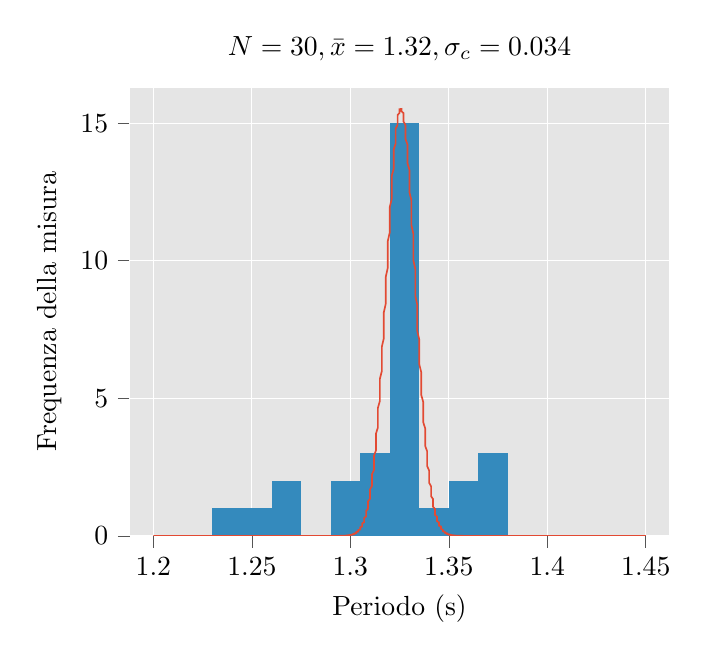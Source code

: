% This file was created by tikzplotlib v0.9.1.
\begin{tikzpicture}

\definecolor{color0}{rgb}{0.204,0.541,0.741}
\definecolor{color1}{rgb}{0.886,0.29,0.2}

\begin{axis}[
axis background/.style={fill=white!89.804!black},
axis line style={white},
tick align=outside,
tick pos=left,
title={\(\displaystyle N=30, \bar{x}=1.32, \sigma_c=0.034\)},
x grid style={white},
xlabel={Periodo (s)},
xmajorgrids,
xmin=1.188, xmax=1.462,
xtick style={color=white!33.333!black},
y grid style={white},
ylabel={Frequenza della misura},
ymajorgrids,
ymin=0, ymax=16.293,
ytick style={color=white!33.333!black}
]
\draw[draw=none,fill=color0,very thin] (axis cs:1.23,0) rectangle (axis cs:1.245,1);
\draw[draw=none,fill=color0,very thin] (axis cs:1.245,0) rectangle (axis cs:1.26,1);
\draw[draw=none,fill=color0,very thin] (axis cs:1.26,0) rectangle (axis cs:1.275,2);
\draw[draw=none,fill=color0,very thin] (axis cs:1.275,0) rectangle (axis cs:1.29,0);
\draw[draw=none,fill=color0,very thin] (axis cs:1.29,0) rectangle (axis cs:1.305,2);
\draw[draw=none,fill=color0,very thin] (axis cs:1.305,0) rectangle (axis cs:1.32,3);
\draw[draw=none,fill=color0,very thin] (axis cs:1.32,0) rectangle (axis cs:1.335,15);
\draw[draw=none,fill=color0,very thin] (axis cs:1.335,0) rectangle (axis cs:1.35,1);
\draw[draw=none,fill=color0,very thin] (axis cs:1.35,0) rectangle (axis cs:1.365,2);
\draw[draw=none,fill=color0,very thin] (axis cs:1.365,0) rectangle (axis cs:1.38,3);
\addplot [semithick, color1]
table {%
1.2 7.474e-65
1.2 1.36e-64
1.201 2.472e-64
1.201 4.488e-64
1.201 8.138e-64
1.201 1.474e-63
1.202 2.666e-63
1.202 4.817e-63
1.202 8.692e-63
1.202 1.567e-62
1.203 2.82e-62
1.203 5.072e-62
1.203 9.108e-62
1.203 1.634e-61
1.204 2.927e-61
1.204 5.239e-61
1.204 9.364e-61
1.204 1.672e-60
1.205 2.981e-60
1.205 5.309e-60
1.205 9.445e-60
1.205 1.678e-59
1.206 2.978e-59
1.206 5.279e-59
1.206 9.346e-59
1.206 1.653e-58
1.207 2.919e-58
1.207 5.15e-58
1.207 9.073e-58
1.207 1.597e-57
1.208 2.807e-57
1.208 4.928e-57
1.208 8.642e-57
1.208 1.514e-56
1.209 2.648e-56
1.209 4.627e-56
1.209 8.075e-56
1.209 1.408e-55
1.21 2.451e-55
1.21 4.262e-55
1.21 7.403e-55
1.21 1.284e-54
1.211 2.225e-54
1.211 3.852e-54
1.211 6.658e-54
1.211 1.15e-53
1.212 1.983e-53
1.212 3.415e-53
1.212 5.875e-53
1.212 1.01e-52
1.213 1.733e-52
1.213 2.97e-52
1.213 5.086e-52
1.213 8.698e-52
1.214 1.486e-51
1.214 2.535e-51
1.214 4.32e-51
1.214 7.352e-51
1.215 1.25e-50
1.215 2.122e-50
1.215 3.599e-50
1.215 6.097e-50
1.216 1.032e-49
1.216 1.743e-49
1.216 2.942e-49
1.216 4.96e-49
1.217 8.352e-49
1.217 1.405e-48
1.217 2.36e-48
1.217 3.959e-48
1.218 6.635e-48
1.218 1.111e-47
1.218 1.857e-47
1.218 3.1e-47
1.219 5.171e-47
1.219 8.614e-47
1.219 1.433e-46
1.219 2.382e-46
1.22 3.954e-46
1.22 6.555e-46
1.22 1.085e-45
1.22 1.795e-45
1.221 2.966e-45
1.221 4.893e-45
1.221 8.064e-45
1.221 1.327e-44
1.222 2.183e-44
1.222 3.584e-44
1.222 5.878e-44
1.222 9.63e-44
1.223 1.576e-43
1.223 2.575e-43
1.223 4.204e-43
1.223 6.854e-43
1.224 1.116e-42
1.224 1.816e-42
1.224 2.95e-42
1.224 4.786e-42
1.225 7.757e-42
1.225 1.256e-41
1.225 2.03e-41
1.225 3.279e-41
1.226 5.289e-41
1.226 8.52e-41
1.226 1.371e-40
1.226 2.204e-40
1.227 3.538e-40
1.227 5.672e-40
1.227 9.084e-40
1.227 1.453e-39
1.228 2.321e-39
1.228 3.704e-39
1.228 5.904e-39
1.228 9.4e-39
1.229 1.495e-38
1.229 2.374e-38
1.229 3.765e-38
1.229 5.966e-38
1.23 9.44e-38
1.23 1.492e-37
1.23 2.356e-37
1.23 3.714e-37
1.231 5.85e-37
1.231 9.202e-37
1.231 1.446e-36
1.231 2.269e-36
1.232 3.557e-36
1.232 5.568e-36
1.232 8.707e-36
1.232 1.36e-35
1.233 2.121e-35
1.233 3.305e-35
1.233 5.144e-35
1.233 7.995e-35
1.234 1.241e-34
1.234 1.925e-34
1.234 2.981e-34
1.234 4.612e-34
1.235 7.126e-34
1.235 1.1e-33
1.235 1.695e-33
1.235 2.61e-33
1.236 4.014e-33
1.236 6.165e-33
1.236 9.458e-33
1.236 1.449e-32
1.237 2.218e-32
1.237 3.39e-32
1.237 5.176e-32
1.237 7.894e-32
1.238 1.202e-31
1.238 1.829e-31
1.238 2.78e-31
1.238 4.219e-31
1.239 6.395e-31
1.239 9.682e-31
1.239 1.464e-30
1.239 2.212e-30
1.24 3.337e-30
1.24 5.028e-30
1.24 7.568e-30
1.24 1.138e-29
1.241 1.708e-29
1.241 2.562e-29
1.241 3.837e-29
1.241 5.741e-29
1.242 8.579e-29
1.242 1.28e-28
1.242 1.909e-28
1.242 2.842e-28
1.243 4.227e-28
1.243 6.279e-28
1.243 9.316e-28
1.243 1.381e-27
1.244 2.043e-27
1.244 3.021e-27
1.244 4.461e-27
1.244 6.579e-27
1.245 9.691e-27
1.245 1.426e-26
1.245 2.095e-26
1.245 3.076e-26
1.246 4.509e-26
1.246 6.603e-26
1.246 9.657e-26
1.246 1.411e-25
1.247 2.058e-25
1.247 3.0e-25
1.247 4.366e-25
1.247 6.348e-25
1.248 9.218e-25
1.248 1.337e-24
1.248 1.937e-24
1.248 2.803e-24
1.249 4.05e-24
1.249 5.846e-24
1.249 8.429e-24
1.249 1.214e-23
1.25 1.746e-23
1.25 2.508e-23
1.25 3.599e-23
1.25 5.158e-23
1.251 7.383e-23
1.251 1.056e-22
1.251 1.508e-22
1.251 2.15e-22
1.252 3.063e-22
1.252 4.359e-22
1.252 6.195e-22
1.252 8.794e-22
1.253 1.247e-21
1.253 1.766e-21
1.253 2.498e-21
1.253 3.529e-21
1.254 4.98e-21
1.254 7.018e-21
1.254 9.88e-21
1.254 1.389e-20
1.255 1.951e-20
1.255 2.737e-20
1.255 3.834e-20
1.255 5.365e-20
1.256 7.499e-20
1.256 1.047e-19
1.256 1.46e-19
1.256 2.033e-19
1.257 2.828e-19
1.257 3.929e-19
1.257 5.452e-19
1.257 7.557e-19
1.258 1.046e-18
1.258 1.447e-18
1.258 1.998e-18
1.258 2.756e-18
1.259 3.797e-18
1.259 5.226e-18
1.259 7.183e-18
1.259 9.861e-18
1.26 1.352e-17
1.26 1.852e-17
1.26 2.533e-17
1.26 3.462e-17
1.261 4.724e-17
1.261 6.439e-17
1.261 8.767e-17
1.261 1.192e-16
1.262 1.619e-16
1.262 2.197e-16
1.262 2.976e-16
1.262 4.028e-16
1.263 5.445e-16
1.263 7.351e-16
1.263 9.913e-16
1.263 1.335e-15
1.264 1.796e-15
1.264 2.414e-15
1.264 3.239e-15
1.264 4.342e-15
1.265 5.814e-15
1.265 7.774e-15
1.265 1.038e-14
1.265 1.385e-14
1.266 1.846e-14
1.266 2.457e-14
1.266 3.266e-14
1.266 4.336e-14
1.267 5.751e-14
1.267 7.617e-14
1.267 1.008e-13
1.267 1.332e-13
1.268 1.758e-13
1.268 2.317e-13
1.268 3.051e-13
1.268 4.012e-13
1.269 5.27e-13
1.269 6.914e-13
1.269 9.061e-13
1.269 1.186e-12
1.27 1.55e-12
1.27 2.024e-12
1.27 2.64e-12
1.27 3.439e-12
1.271 4.474e-12
1.271 5.814e-12
1.271 7.547e-12
1.271 9.784e-12
1.272 1.267e-11
1.272 1.638e-11
1.272 2.117e-11
1.272 2.731e-11
1.273 3.519e-11
1.273 4.53e-11
1.273 5.824e-11
1.273 7.478e-11
1.274 9.591e-11
1.274 1.229e-10
1.274 1.572e-10
1.274 2.009e-10
1.275 2.564e-10
1.275 3.269e-10
1.275 4.163e-10
1.275 5.295e-10
1.276 6.727e-10
1.276 8.535e-10
1.276 1.082e-09
1.276 1.369e-09
1.277 1.731e-09
1.277 2.186e-09
1.277 2.757e-09
1.277 3.474e-09
1.278 4.371e-09
1.278 5.493e-09
1.278 6.895e-09
1.278 8.645e-09
1.279 1.083e-08
1.279 1.354e-08
1.279 1.692e-08
1.279 2.111e-08
1.28 2.631e-08
1.28 3.275e-08
1.28 4.072e-08
1.28 5.057e-08
1.281 6.273e-08
1.281 7.772e-08
1.281 9.617e-08
1.281 1.189e-07
1.282 1.467e-07
1.282 1.809e-07
1.282 2.228e-07
1.282 2.741e-07
1.283 3.367e-07
1.283 4.132e-07
1.283 5.064e-07
1.283 6.2e-07
1.284 7.581e-07
1.284 9.258e-07
1.284 1.129e-06
1.284 1.376e-06
1.285 1.674e-06
1.285 2.035e-06
1.285 2.471e-06
1.285 2.996e-06
1.286 3.628e-06
1.286 4.389e-06
1.286 5.303e-06
1.286 6.4e-06
1.287 7.714e-06
1.287 9.287e-06
1.287 1.117e-05
1.287 1.341e-05
1.288 1.609e-05
1.288 1.928e-05
1.288 2.307e-05
1.288 2.758e-05
1.289 3.292e-05
1.289 3.926e-05
1.289 4.676e-05
1.289 5.563e-05
1.29 6.61e-05
1.29 7.844e-05
1.29 9.298e-05
1.29 0.0
1.291 0.0
1.291 0.0
1.291 0.0
1.291 0.0
1.292 0.0
1.292 0.0
1.292 0.0
1.292 0.0
1.293 0.0
1.293 0.001
1.293 0.001
1.293 0.001
1.294 0.001
1.294 0.001
1.294 0.001
1.294 0.001
1.295 0.002
1.295 0.002
1.295 0.002
1.295 0.003
1.296 0.003
1.296 0.003
1.296 0.004
1.296 0.004
1.297 0.005
1.297 0.006
1.297 0.007
1.297 0.008
1.298 0.009
1.298 0.01
1.298 0.011
1.298 0.013
1.299 0.015
1.299 0.017
1.299 0.019
1.299 0.022
1.3 0.025
1.3 0.028
1.3 0.031
1.3 0.035
1.301 0.04
1.301 0.045
1.301 0.051
1.301 0.057
1.302 0.064
1.302 0.072
1.302 0.08
1.302 0.09
1.303 0.1
1.303 0.112
1.303 0.124
1.303 0.138
1.304 0.154
1.304 0.171
1.304 0.189
1.304 0.209
1.305 0.232
1.305 0.256
1.305 0.282
1.305 0.311
1.306 0.342
1.306 0.377
1.306 0.413
1.306 0.454
1.307 0.497
1.307 0.544
1.307 0.594
1.307 0.649
1.308 0.707
1.308 0.77
1.308 0.838
1.308 0.91
1.309 0.988
1.309 1.07
1.309 1.159
1.309 1.253
1.31 1.353
1.31 1.46
1.31 1.572
1.31 1.692
1.311 1.819
1.311 1.952
1.311 2.094
1.311 2.242
1.312 2.398
1.312 2.562
1.312 2.734
1.312 2.915
1.313 3.103
1.313 3.299
1.313 3.504
1.313 3.717
1.314 3.938
1.314 4.168
1.314 4.405
1.314 4.651
1.315 4.904
1.315 5.165
1.315 5.434
1.315 5.709
1.316 5.991
1.316 6.28
1.316 6.575
1.316 6.876
1.317 7.181
1.317 7.491
1.317 7.806
1.317 8.124
1.318 8.444
1.318 8.767
1.318 9.091
1.318 9.417
1.319 9.742
1.319 10.066
1.319 10.389
1.319 10.709
1.32 11.026
1.32 11.338
1.32 11.646
1.32 11.948
1.321 12.243
1.321 12.53
1.321 12.809
1.321 13.078
1.322 13.337
1.322 13.585
1.322 13.821
1.322 14.044
1.323 14.254
1.323 14.45
1.323 14.631
1.323 14.797
1.324 14.946
1.324 15.079
1.324 15.196
1.324 15.294
1.325 15.375
1.325 15.438
1.325 15.483
1.325 15.509
1.326 15.517
1.326 15.507
1.326 15.478
1.326 15.43
1.327 15.364
1.327 15.281
1.327 15.179
1.327 15.061
1.328 14.925
1.328 14.773
1.328 14.605
1.328 14.422
1.329 14.224
1.329 14.012
1.329 13.787
1.329 13.549
1.33 13.299
1.33 13.039
1.33 12.768
1.33 12.488
1.331 12.199
1.331 11.903
1.331 11.601
1.331 11.292
1.332 10.979
1.332 10.661
1.332 10.341
1.332 10.018
1.333 9.693
1.333 9.368
1.333 9.043
1.333 8.719
1.334 8.396
1.334 8.076
1.334 7.759
1.334 7.445
1.335 7.135
1.335 6.831
1.335 6.531
1.335 6.237
1.336 5.949
1.336 5.668
1.336 5.393
1.336 5.126
1.337 4.866
1.337 4.614
1.337 4.37
1.337 4.133
1.338 3.905
1.338 3.685
1.338 3.473
1.338 3.27
1.339 3.074
1.339 2.887
1.339 2.708
1.339 2.538
1.34 2.375
1.34 2.22
1.34 2.072
1.34 1.932
1.341 1.799
1.341 1.674
1.341 1.555
1.341 1.443
1.342 1.338
1.342 1.239
1.342 1.145
1.342 1.058
1.343 0.976
1.343 0.899
1.343 0.827
1.343 0.761
1.344 0.698
1.344 0.64
1.344 0.586
1.344 0.536
1.345 0.49
1.345 0.447
1.345 0.408
1.345 0.371
1.346 0.338
1.346 0.307
1.346 0.278
1.346 0.252
1.347 0.228
1.347 0.206
1.347 0.186
1.347 0.168
1.348 0.151
1.348 0.136
1.348 0.122
1.348 0.11
1.349 0.098
1.349 0.088
1.349 0.079
1.349 0.07
1.35 0.063
1.35 0.056
1.35 0.05
1.35 0.044
1.351 0.039
1.351 0.035
1.351 0.031
1.351 0.027
1.352 0.024
1.352 0.021
1.352 0.019
1.352 0.017
1.353 0.015
1.353 0.013
1.353 0.011
1.353 0.01
1.354 0.009
1.354 0.008
1.354 0.007
1.354 0.006
1.355 0.005
1.355 0.004
1.355 0.004
1.355 0.003
1.356 0.003
1.356 0.002
1.356 0.002
1.356 0.002
1.357 0.002
1.357 0.001
1.357 0.001
1.357 0.001
1.358 0.001
1.358 0.001
1.358 0.001
1.358 0.001
1.359 0.0
1.359 0.0
1.359 0.0
1.359 0.0
1.36 0.0
1.36 0.0
1.36 0.0
1.36 0.0
1.361 0.0
1.361 0.0
1.361 9.067e-05
1.361 7.648e-05
1.362 6.443e-05
1.362 5.421e-05
1.362 4.557e-05
1.362 3.825e-05
1.363 3.207e-05
1.363 2.686e-05
1.363 2.246e-05
1.363 1.877e-05
1.364 1.566e-05
1.364 1.305e-05
1.364 1.087e-05
1.364 9.035e-06
1.365 7.503e-06
1.365 6.224e-06
1.365 5.157e-06
1.365 4.267e-06
1.366 3.527e-06
1.366 2.912e-06
1.366 2.401e-06
1.366 1.977e-06
1.367 1.626e-06
1.367 1.336e-06
1.367 1.097e-06
1.367 8.988e-07
1.368 7.358e-07
1.368 6.017e-07
1.368 4.914e-07
1.368 4.008e-07
1.369 3.266e-07
1.369 2.658e-07
1.369 2.16e-07
1.369 1.754e-07
1.37 1.422e-07
1.37 1.152e-07
1.37 9.318e-08
1.37 7.529e-08
1.371 6.076e-08
1.371 4.897e-08
1.371 3.943e-08
1.371 3.171e-08
1.372 2.547e-08
1.372 2.043e-08
1.372 1.637e-08
1.372 1.31e-08
1.373 1.047e-08
1.373 8.36e-09
1.373 6.667e-09
1.373 5.31e-09
1.374 4.224e-09
1.374 3.357e-09
1.374 2.664e-09
1.374 2.112e-09
1.375 1.672e-09
1.375 1.322e-09
1.375 1.044e-09
1.375 8.239e-10
1.376 6.492e-10
1.376 5.11e-10
1.376 4.017e-10
1.376 3.154e-10
1.377 2.473e-10
1.377 1.937e-10
1.377 1.516e-10
1.377 1.184e-10
1.378 9.243e-11
1.378 7.206e-11
1.378 5.611e-11
1.378 4.363e-11
1.379 3.389e-11
1.379 2.63e-11
1.379 2.038e-11
1.379 1.577e-11
1.38 1.219e-11
1.38 9.414e-12
1.38 7.26e-12
1.38 5.593e-12
1.381 4.303e-12
1.381 3.307e-12
1.381 2.538e-12
1.381 1.946e-12
1.382 1.49e-12
1.382 1.139e-12
1.382 8.704e-13
1.382 6.641e-13
1.383 5.061e-13
1.383 3.852e-13
1.383 2.929e-13
1.383 2.224e-13
1.384 1.687e-13
1.384 1.278e-13
1.384 9.668e-14
1.384 7.306e-14
1.385 5.515e-14
1.385 4.158e-14
1.385 3.131e-14
1.385 2.355e-14
1.386 1.769e-14
1.386 1.327e-14
1.386 9.948e-15
1.386 7.446e-15
1.387 5.567e-15
1.387 4.157e-15
1.387 3.101e-15
1.387 2.31e-15
1.388 1.719e-15
1.388 1.277e-15
1.388 9.483e-16
1.388 7.031e-16
1.389 5.206e-16
1.389 3.851e-16
1.389 2.845e-16
1.389 2.099e-16
1.39 1.547e-16
1.39 1.139e-16
1.39 8.374e-17
1.39 6.15e-17
1.391 4.511e-17
1.391 3.305e-17
1.391 2.418e-17
1.391 1.768e-17
1.392 1.29e-17
1.392 9.408e-18
1.392 6.852e-18
1.392 4.984e-18
1.393 3.621e-18
1.393 2.628e-18
1.393 1.904e-18
1.393 1.379e-18
1.394 9.969e-19
1.394 7.2e-19
1.394 5.193e-19
1.394 3.742e-19
1.395 2.693e-19
1.395 1.935e-19
1.395 1.389e-19
1.395 9.963e-20
1.396 7.135e-20
1.396 5.104e-20
1.396 3.647e-20
1.396 2.602e-20
1.397 1.855e-20
1.397 1.321e-20
1.397 9.391e-21
1.397 6.67e-21
1.398 4.731e-21
1.398 3.352e-21
1.398 2.372e-21
1.398 1.677e-21
1.399 1.184e-21
1.399 8.349e-22
1.399 5.88e-22
1.399 4.137e-22
1.4 2.907e-22
1.4 2.04e-22
1.4 1.43e-22
1.4 1.001e-22
1.401 7.001e-23
1.401 4.89e-23
1.401 3.411e-23
1.401 2.377e-23
1.402 1.654e-23
1.402 1.15e-23
1.402 7.984e-24
1.402 5.536e-24
1.403 3.835e-24
1.403 2.653e-24
1.403 1.833e-24
1.403 1.265e-24
1.404 8.722e-25
1.404 6.005e-25
1.404 4.13e-25
1.404 2.837e-25
1.405 1.946e-25
1.405 1.334e-25
1.405 9.127e-26
1.405 6.239e-26
1.406 4.26e-26
1.406 2.905e-26
1.406 1.979e-26
1.406 1.346e-26
1.407 9.15e-27
1.407 6.21e-27
1.407 4.21e-27
1.407 2.851e-27
1.408 1.928e-27
1.408 1.302e-27
1.408 8.786e-28
1.408 5.921e-28
1.409 3.985e-28
1.409 2.679e-28
1.409 1.799e-28
1.409 1.207e-28
1.41 8.082e-29
1.41 5.408e-29
1.41 3.614e-29
1.41 2.412e-29
1.411 1.608e-29
1.411 1.071e-29
1.411 7.122e-30
1.411 4.731e-30
1.412 3.139e-30
1.412 2.08e-30
1.412 1.377e-30
1.412 9.104e-31
1.413 6.012e-31
1.413 3.965e-31
1.413 2.612e-31
1.413 1.719e-31
1.414 1.13e-31
1.414 7.414e-32
1.414 4.861e-32
1.414 3.183e-32
1.415 2.082e-32
1.415 1.36e-32
1.415 8.875e-33
1.415 5.784e-33
1.416 3.765e-33
1.416 2.448e-33
1.416 1.59e-33
1.416 1.031e-33
1.417 6.68e-34
1.417 4.323e-34
1.417 2.794e-34
1.417 1.803e-34
1.418 1.163e-34
1.418 7.489e-35
1.418 4.817e-35
1.418 3.095e-35
1.419 1.986e-35
1.419 1.273e-35
1.419 8.147e-36
1.419 5.209e-36
1.42 3.327e-36
1.42 2.122e-36
1.42 1.352e-36
1.42 8.604e-37
1.421 5.468e-37
1.421 3.472e-37
1.421 2.201e-37
1.421 1.394e-37
1.422 8.818e-38
1.422 5.571e-38
1.422 3.516e-38
1.422 2.216e-38
1.423 1.395e-38
1.423 8.772e-39
1.423 5.51e-39
1.423 3.456e-39
1.424 2.165e-39
1.424 1.355e-39
1.424 8.47e-40
1.424 5.288e-40
1.425 3.297e-40
1.425 2.054e-40
1.425 1.278e-40
1.425 7.938e-41
1.426 4.926e-41
1.426 3.053e-41
1.426 1.89e-41
1.426 1.169e-41
1.427 7.22e-42
1.427 4.454e-42
1.427 2.744e-42
1.427 1.689e-42
1.428 1.038e-42
1.428 6.374e-43
1.428 3.909e-43
1.428 2.394e-43
1.429 1.465e-43
1.429 8.95e-44
1.429 5.462e-44
1.429 3.33e-44
1.43 2.027e-44
1.43 1.233e-44
1.43 7.488e-45
1.43 4.543e-45
1.431 2.753e-45
1.431 1.666e-45
1.431 1.007e-45
1.431 6.08e-46
1.432 3.667e-46
1.432 2.209e-46
1.432 1.329e-46
1.432 7.985e-47
1.433 4.792e-47
1.433 2.873e-47
1.433 1.72e-47
1.433 1.029e-47
1.434 6.145e-48
1.434 3.666e-48
1.434 2.185e-48
1.434 1.3e-48
1.435 7.73e-49
1.435 4.59e-49
1.435 2.722e-49
1.435 1.612e-49
1.436 9.54e-50
1.436 5.638e-50
1.436 3.328e-50
1.436 1.962e-50
1.437 1.155e-50
1.437 6.794e-51
1.437 3.991e-51
1.437 2.342e-51
1.438 1.372e-51
1.438 8.032e-52
1.438 4.696e-52
1.438 2.742e-52
1.439 1.599e-52
1.439 9.316e-53
1.439 5.42e-53
1.439 3.15e-53
1.44 1.828e-53
1.44 1.06e-53
1.44 6.138e-54
1.44 3.55e-54
1.441 2.051e-54
1.441 1.183e-54
1.441 6.82e-55
1.441 3.926e-55
1.442 2.257e-55
1.442 1.296e-55
1.442 7.434e-56
1.442 4.259e-56
1.443 2.437e-56
1.443 1.393e-56
1.443 7.95e-57
1.443 4.533e-57
1.444 2.581e-57
1.444 1.468e-57
1.444 8.341e-58
1.444 4.733e-58
1.445 2.683e-58
1.445 1.519e-58
1.445 8.586e-59
1.445 4.849e-59
1.446 2.735e-59
1.446 1.541e-59
1.446 8.671e-60
1.446 4.873e-60
1.447 2.736e-60
1.447 1.534e-60
1.447 8.59e-61
1.447 4.805e-61
1.448 2.685e-61
1.448 1.498e-61
1.448 8.35e-62
1.448 4.648e-62
1.449 2.585e-62
1.449 1.435e-62
1.449 7.962e-63
1.449 4.411e-63
1.45 2.441e-63
1.45 1.349e-63
};
\end{axis}

\end{tikzpicture}
